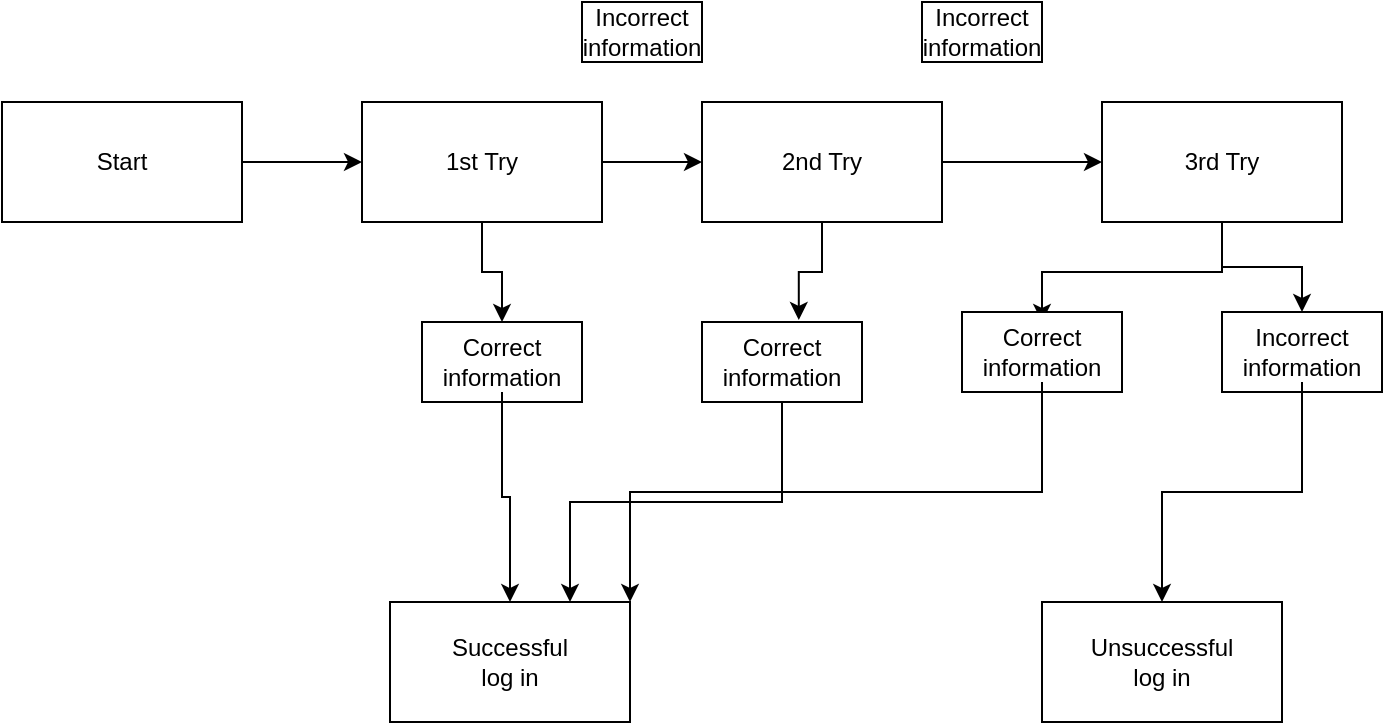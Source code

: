 <mxfile version="21.6.1" type="device">
  <diagram id="C5RBs43oDa-KdzZeNtuy" name="Page-1">
    <mxGraphModel dx="1036" dy="606" grid="1" gridSize="10" guides="1" tooltips="1" connect="1" arrows="1" fold="1" page="1" pageScale="1" pageWidth="827" pageHeight="1169" math="0" shadow="0">
      <root>
        <mxCell id="WIyWlLk6GJQsqaUBKTNV-0" />
        <mxCell id="WIyWlLk6GJQsqaUBKTNV-1" parent="WIyWlLk6GJQsqaUBKTNV-0" />
        <mxCell id="1gQta4RHpJsHT025mB0X-38" style="edgeStyle=orthogonalEdgeStyle;rounded=0;orthogonalLoop=1;jettySize=auto;html=1;exitX=1;exitY=0.5;exitDx=0;exitDy=0;entryX=0;entryY=0.5;entryDx=0;entryDy=0;" edge="1" parent="WIyWlLk6GJQsqaUBKTNV-1" source="1gQta4RHpJsHT025mB0X-0" target="1gQta4RHpJsHT025mB0X-2">
          <mxGeometry relative="1" as="geometry" />
        </mxCell>
        <mxCell id="1gQta4RHpJsHT025mB0X-0" value="" style="rounded=0;whiteSpace=wrap;html=1;" vertex="1" parent="WIyWlLk6GJQsqaUBKTNV-1">
          <mxGeometry x="100" y="170" width="120" height="60" as="geometry" />
        </mxCell>
        <mxCell id="1gQta4RHpJsHT025mB0X-1" value="Start&lt;br&gt;" style="text;html=1;strokeColor=none;fillColor=none;align=center;verticalAlign=middle;whiteSpace=wrap;rounded=0;" vertex="1" parent="WIyWlLk6GJQsqaUBKTNV-1">
          <mxGeometry x="130" y="185" width="60" height="30" as="geometry" />
        </mxCell>
        <mxCell id="1gQta4RHpJsHT025mB0X-28" style="edgeStyle=orthogonalEdgeStyle;rounded=0;orthogonalLoop=1;jettySize=auto;html=1;exitX=0.5;exitY=1;exitDx=0;exitDy=0;entryX=0.5;entryY=0;entryDx=0;entryDy=0;" edge="1" parent="WIyWlLk6GJQsqaUBKTNV-1" source="1gQta4RHpJsHT025mB0X-2" target="1gQta4RHpJsHT025mB0X-16">
          <mxGeometry relative="1" as="geometry" />
        </mxCell>
        <mxCell id="1gQta4RHpJsHT025mB0X-30" style="edgeStyle=orthogonalEdgeStyle;rounded=0;orthogonalLoop=1;jettySize=auto;html=1;exitX=1;exitY=0.5;exitDx=0;exitDy=0;entryX=0;entryY=0.5;entryDx=0;entryDy=0;" edge="1" parent="WIyWlLk6GJQsqaUBKTNV-1" source="1gQta4RHpJsHT025mB0X-2" target="1gQta4RHpJsHT025mB0X-4">
          <mxGeometry relative="1" as="geometry" />
        </mxCell>
        <mxCell id="1gQta4RHpJsHT025mB0X-2" value="" style="rounded=0;whiteSpace=wrap;html=1;" vertex="1" parent="WIyWlLk6GJQsqaUBKTNV-1">
          <mxGeometry x="280" y="170" width="120" height="60" as="geometry" />
        </mxCell>
        <mxCell id="1gQta4RHpJsHT025mB0X-3" value="1st Try&lt;br&gt;" style="text;html=1;strokeColor=none;fillColor=none;align=center;verticalAlign=middle;whiteSpace=wrap;rounded=0;" vertex="1" parent="WIyWlLk6GJQsqaUBKTNV-1">
          <mxGeometry x="310" y="185" width="60" height="30" as="geometry" />
        </mxCell>
        <mxCell id="1gQta4RHpJsHT025mB0X-31" style="edgeStyle=orthogonalEdgeStyle;rounded=0;orthogonalLoop=1;jettySize=auto;html=1;exitX=1;exitY=0.5;exitDx=0;exitDy=0;entryX=0;entryY=0.5;entryDx=0;entryDy=0;" edge="1" parent="WIyWlLk6GJQsqaUBKTNV-1" source="1gQta4RHpJsHT025mB0X-4" target="1gQta4RHpJsHT025mB0X-5">
          <mxGeometry relative="1" as="geometry" />
        </mxCell>
        <mxCell id="1gQta4RHpJsHT025mB0X-32" style="edgeStyle=orthogonalEdgeStyle;rounded=0;orthogonalLoop=1;jettySize=auto;html=1;exitX=0.5;exitY=1;exitDx=0;exitDy=0;entryX=0.605;entryY=-0.025;entryDx=0;entryDy=0;entryPerimeter=0;" edge="1" parent="WIyWlLk6GJQsqaUBKTNV-1" source="1gQta4RHpJsHT025mB0X-4" target="1gQta4RHpJsHT025mB0X-19">
          <mxGeometry relative="1" as="geometry" />
        </mxCell>
        <mxCell id="1gQta4RHpJsHT025mB0X-4" value="" style="rounded=0;whiteSpace=wrap;html=1;" vertex="1" parent="WIyWlLk6GJQsqaUBKTNV-1">
          <mxGeometry x="450" y="170" width="120" height="60" as="geometry" />
        </mxCell>
        <mxCell id="1gQta4RHpJsHT025mB0X-34" style="edgeStyle=orthogonalEdgeStyle;rounded=0;orthogonalLoop=1;jettySize=auto;html=1;exitX=0.5;exitY=1;exitDx=0;exitDy=0;entryX=0.5;entryY=0;entryDx=0;entryDy=0;" edge="1" parent="WIyWlLk6GJQsqaUBKTNV-1" source="1gQta4RHpJsHT025mB0X-5" target="1gQta4RHpJsHT025mB0X-22">
          <mxGeometry relative="1" as="geometry" />
        </mxCell>
        <mxCell id="1gQta4RHpJsHT025mB0X-36" style="edgeStyle=orthogonalEdgeStyle;rounded=0;orthogonalLoop=1;jettySize=auto;html=1;exitX=0.5;exitY=1;exitDx=0;exitDy=0;entryX=0.5;entryY=0;entryDx=0;entryDy=0;" edge="1" parent="WIyWlLk6GJQsqaUBKTNV-1" source="1gQta4RHpJsHT025mB0X-5" target="1gQta4RHpJsHT025mB0X-26">
          <mxGeometry relative="1" as="geometry" />
        </mxCell>
        <mxCell id="1gQta4RHpJsHT025mB0X-5" value="" style="rounded=0;whiteSpace=wrap;html=1;" vertex="1" parent="WIyWlLk6GJQsqaUBKTNV-1">
          <mxGeometry x="650" y="170" width="120" height="60" as="geometry" />
        </mxCell>
        <mxCell id="1gQta4RHpJsHT025mB0X-6" value="2nd Try&lt;br&gt;" style="text;html=1;strokeColor=none;fillColor=none;align=center;verticalAlign=middle;whiteSpace=wrap;rounded=0;" vertex="1" parent="WIyWlLk6GJQsqaUBKTNV-1">
          <mxGeometry x="480" y="185" width="60" height="30" as="geometry" />
        </mxCell>
        <mxCell id="1gQta4RHpJsHT025mB0X-7" value="3rd Try&lt;br&gt;" style="text;html=1;strokeColor=none;fillColor=none;align=center;verticalAlign=middle;whiteSpace=wrap;rounded=0;" vertex="1" parent="WIyWlLk6GJQsqaUBKTNV-1">
          <mxGeometry x="680" y="185" width="60" height="30" as="geometry" />
        </mxCell>
        <mxCell id="1gQta4RHpJsHT025mB0X-8" value="" style="rounded=0;whiteSpace=wrap;html=1;" vertex="1" parent="WIyWlLk6GJQsqaUBKTNV-1">
          <mxGeometry x="390" y="120" width="60" height="30" as="geometry" />
        </mxCell>
        <mxCell id="1gQta4RHpJsHT025mB0X-9" value="" style="rounded=0;whiteSpace=wrap;html=1;" vertex="1" parent="WIyWlLk6GJQsqaUBKTNV-1">
          <mxGeometry x="560" y="120" width="60" height="30" as="geometry" />
        </mxCell>
        <mxCell id="1gQta4RHpJsHT025mB0X-10" value="Incorrect information" style="text;html=1;strokeColor=none;fillColor=none;align=center;verticalAlign=middle;whiteSpace=wrap;rounded=0;" vertex="1" parent="WIyWlLk6GJQsqaUBKTNV-1">
          <mxGeometry x="390" y="120" width="60" height="30" as="geometry" />
        </mxCell>
        <mxCell id="1gQta4RHpJsHT025mB0X-11" value="Incorrect information" style="text;html=1;strokeColor=none;fillColor=none;align=center;verticalAlign=middle;whiteSpace=wrap;rounded=0;" vertex="1" parent="WIyWlLk6GJQsqaUBKTNV-1">
          <mxGeometry x="560" y="120" width="60" height="30" as="geometry" />
        </mxCell>
        <mxCell id="1gQta4RHpJsHT025mB0X-12" value="" style="rounded=0;whiteSpace=wrap;html=1;" vertex="1" parent="WIyWlLk6GJQsqaUBKTNV-1">
          <mxGeometry x="294" y="420" width="120" height="60" as="geometry" />
        </mxCell>
        <mxCell id="1gQta4RHpJsHT025mB0X-13" value="" style="rounded=0;whiteSpace=wrap;html=1;" vertex="1" parent="WIyWlLk6GJQsqaUBKTNV-1">
          <mxGeometry x="620" y="420" width="120" height="60" as="geometry" />
        </mxCell>
        <mxCell id="1gQta4RHpJsHT025mB0X-14" value="Successful log in" style="text;html=1;strokeColor=none;fillColor=none;align=center;verticalAlign=middle;whiteSpace=wrap;rounded=0;" vertex="1" parent="WIyWlLk6GJQsqaUBKTNV-1">
          <mxGeometry x="324" y="435" width="60" height="30" as="geometry" />
        </mxCell>
        <mxCell id="1gQta4RHpJsHT025mB0X-15" value="Unsuccessful log in" style="text;html=1;strokeColor=none;fillColor=none;align=center;verticalAlign=middle;whiteSpace=wrap;rounded=0;" vertex="1" parent="WIyWlLk6GJQsqaUBKTNV-1">
          <mxGeometry x="650" y="435" width="60" height="30" as="geometry" />
        </mxCell>
        <mxCell id="1gQta4RHpJsHT025mB0X-16" value="" style="rounded=0;whiteSpace=wrap;html=1;" vertex="1" parent="WIyWlLk6GJQsqaUBKTNV-1">
          <mxGeometry x="310" y="280" width="80" height="40" as="geometry" />
        </mxCell>
        <mxCell id="1gQta4RHpJsHT025mB0X-29" style="edgeStyle=orthogonalEdgeStyle;rounded=0;orthogonalLoop=1;jettySize=auto;html=1;exitX=0.5;exitY=1;exitDx=0;exitDy=0;entryX=0.5;entryY=0;entryDx=0;entryDy=0;" edge="1" parent="WIyWlLk6GJQsqaUBKTNV-1" source="1gQta4RHpJsHT025mB0X-17" target="1gQta4RHpJsHT025mB0X-12">
          <mxGeometry relative="1" as="geometry" />
        </mxCell>
        <mxCell id="1gQta4RHpJsHT025mB0X-17" value="Correct information&lt;br&gt;" style="text;html=1;strokeColor=none;fillColor=none;align=center;verticalAlign=middle;whiteSpace=wrap;rounded=0;" vertex="1" parent="WIyWlLk6GJQsqaUBKTNV-1">
          <mxGeometry x="320" y="285" width="60" height="30" as="geometry" />
        </mxCell>
        <mxCell id="1gQta4RHpJsHT025mB0X-33" style="edgeStyle=orthogonalEdgeStyle;rounded=0;orthogonalLoop=1;jettySize=auto;html=1;exitX=0.5;exitY=1;exitDx=0;exitDy=0;entryX=0.75;entryY=0;entryDx=0;entryDy=0;" edge="1" parent="WIyWlLk6GJQsqaUBKTNV-1" source="1gQta4RHpJsHT025mB0X-19" target="1gQta4RHpJsHT025mB0X-12">
          <mxGeometry relative="1" as="geometry" />
        </mxCell>
        <mxCell id="1gQta4RHpJsHT025mB0X-19" value="" style="rounded=0;whiteSpace=wrap;html=1;" vertex="1" parent="WIyWlLk6GJQsqaUBKTNV-1">
          <mxGeometry x="450" y="280" width="80" height="40" as="geometry" />
        </mxCell>
        <mxCell id="1gQta4RHpJsHT025mB0X-20" value="Correct information&lt;br&gt;" style="text;html=1;strokeColor=none;fillColor=none;align=center;verticalAlign=middle;whiteSpace=wrap;rounded=0;" vertex="1" parent="WIyWlLk6GJQsqaUBKTNV-1">
          <mxGeometry x="460" y="285" width="60" height="30" as="geometry" />
        </mxCell>
        <mxCell id="1gQta4RHpJsHT025mB0X-21" value="" style="rounded=0;whiteSpace=wrap;html=1;" vertex="1" parent="WIyWlLk6GJQsqaUBKTNV-1">
          <mxGeometry x="580" y="275" width="80" height="40" as="geometry" />
        </mxCell>
        <mxCell id="1gQta4RHpJsHT025mB0X-35" style="edgeStyle=orthogonalEdgeStyle;rounded=0;orthogonalLoop=1;jettySize=auto;html=1;exitX=0.5;exitY=1;exitDx=0;exitDy=0;entryX=1;entryY=0;entryDx=0;entryDy=0;" edge="1" parent="WIyWlLk6GJQsqaUBKTNV-1" source="1gQta4RHpJsHT025mB0X-22" target="1gQta4RHpJsHT025mB0X-12">
          <mxGeometry relative="1" as="geometry" />
        </mxCell>
        <mxCell id="1gQta4RHpJsHT025mB0X-22" value="Correct information&lt;br&gt;" style="text;html=1;strokeColor=none;fillColor=none;align=center;verticalAlign=middle;whiteSpace=wrap;rounded=0;" vertex="1" parent="WIyWlLk6GJQsqaUBKTNV-1">
          <mxGeometry x="590" y="280" width="60" height="30" as="geometry" />
        </mxCell>
        <mxCell id="1gQta4RHpJsHT025mB0X-26" value="" style="rounded=0;whiteSpace=wrap;html=1;" vertex="1" parent="WIyWlLk6GJQsqaUBKTNV-1">
          <mxGeometry x="710" y="275" width="80" height="40" as="geometry" />
        </mxCell>
        <mxCell id="1gQta4RHpJsHT025mB0X-37" value="" style="edgeStyle=orthogonalEdgeStyle;rounded=0;orthogonalLoop=1;jettySize=auto;html=1;" edge="1" parent="WIyWlLk6GJQsqaUBKTNV-1" source="1gQta4RHpJsHT025mB0X-27" target="1gQta4RHpJsHT025mB0X-13">
          <mxGeometry relative="1" as="geometry" />
        </mxCell>
        <mxCell id="1gQta4RHpJsHT025mB0X-27" value="Incorrect information&lt;br&gt;" style="text;html=1;strokeColor=none;fillColor=none;align=center;verticalAlign=middle;whiteSpace=wrap;rounded=0;" vertex="1" parent="WIyWlLk6GJQsqaUBKTNV-1">
          <mxGeometry x="720" y="280" width="60" height="30" as="geometry" />
        </mxCell>
      </root>
    </mxGraphModel>
  </diagram>
</mxfile>
